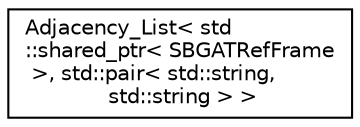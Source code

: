 digraph "Graphical Class Hierarchy"
{
  edge [fontname="Helvetica",fontsize="10",labelfontname="Helvetica",labelfontsize="10"];
  node [fontname="Helvetica",fontsize="10",shape=record];
  rankdir="LR";
  Node0 [label="Adjacency_List\< std\l::shared_ptr\< SBGATRefFrame\l \>, std::pair\< std::string,\l std::string \> \>",height=0.2,width=0.4,color="black", fillcolor="white", style="filled",URL="$class_adjacency___list.html"];
}
